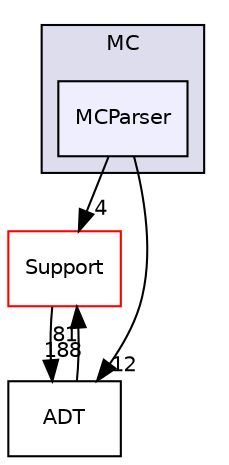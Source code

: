 digraph "include/llvm/MC/MCParser" {
  bgcolor=transparent;
  compound=true
  node [ fontsize="10", fontname="Helvetica"];
  edge [ labelfontsize="10", labelfontname="Helvetica"];
  subgraph clusterdir_3c463fb0a03f5ca9e2abd53334bc8356 {
    graph [ bgcolor="#ddddee", pencolor="black", label="MC" fontname="Helvetica", fontsize="10", URL="dir_3c463fb0a03f5ca9e2abd53334bc8356.html"]
  dir_7d535f6b20d94b232098dbe4cecc414b [shape=box, label="MCParser", style="filled", fillcolor="#eeeeff", pencolor="black", URL="dir_7d535f6b20d94b232098dbe4cecc414b.html"];
  }
  dir_ae1e398ac700924fa434b51c248a5531 [shape=box label="Support" color="red" URL="dir_ae1e398ac700924fa434b51c248a5531.html"];
  dir_32453792af2ba70c54e3ccae3a790d1b [shape=box label="ADT" URL="dir_32453792af2ba70c54e3ccae3a790d1b.html"];
  dir_ae1e398ac700924fa434b51c248a5531->dir_32453792af2ba70c54e3ccae3a790d1b [headlabel="188", labeldistance=1.5 headhref="dir_000011_000007.html"];
  dir_7d535f6b20d94b232098dbe4cecc414b->dir_ae1e398ac700924fa434b51c248a5531 [headlabel="4", labeldistance=1.5 headhref="dir_000283_000011.html"];
  dir_7d535f6b20d94b232098dbe4cecc414b->dir_32453792af2ba70c54e3ccae3a790d1b [headlabel="12", labeldistance=1.5 headhref="dir_000283_000007.html"];
  dir_32453792af2ba70c54e3ccae3a790d1b->dir_ae1e398ac700924fa434b51c248a5531 [headlabel="81", labeldistance=1.5 headhref="dir_000007_000011.html"];
}
